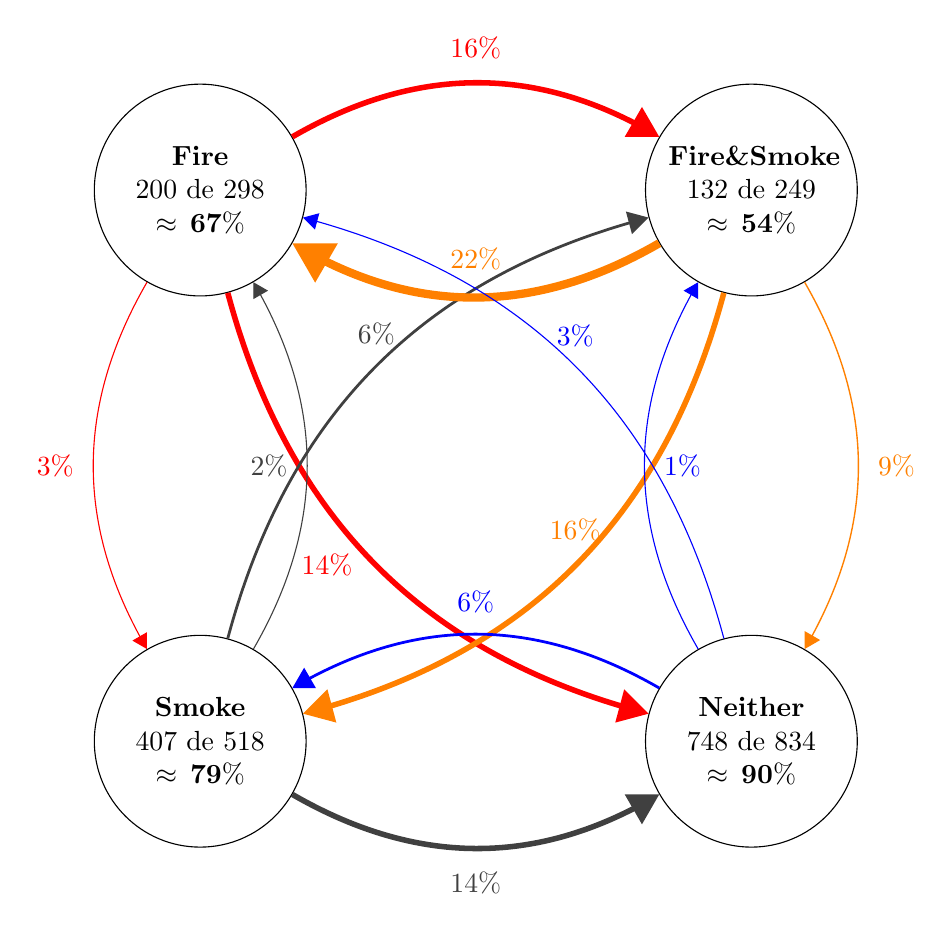 \begin{tikzpicture}[>=triangle 60]
\tikzset{
  class/.style={on grid, align=center, minimum height=4ex,text width=6em,
                     draw, circle}
  };

\def\r{7}

\node[class] (F)  at (0,0)    {\textbf{Fire}       \\ 200 de 298 $\approx \mathbf{67\%}$};
\node[class] (S)  at (0,-\r)  {\textbf{Smoke}      \\ 407 de 518 $\approx \mathbf{79\%}$};
\node[class] (FS) at (\r,0)   {\textbf{Fire\&Smoke}\\ 132 de 249 $\approx \mathbf{54\%}$};
\node[class] (N)  at (\r,-\r) {\textbf{Neither}    \\ 748 de 834 $\approx \mathbf{90\%}$};

\begin{scope}[draw=red, text=red]
\draw (F) edge[->, bend right] node[label=left:{$3\%$}]{}  (S);
\draw (F) edge[->, bend left, line width=2pt] node[label=above:{$16\%$}]{}  (FS);
\draw (F) edge[->, bend right, line width=2pt] node[label=left:{$14\%$}]{}  (N);
\end{scope}

\begin{scope}[draw=darkgray, text=darkgray]
\draw (S) edge[->, bend right] node[label=left:{$2\%$}]{}  (F);
\draw (S) edge[->, bend left, line width=1pt] node[label=above:{$6\%$}]{}  (FS);
\draw (S) edge[->, bend right, line width=2pt] node[label=below:{$14\%$}]{}  (N);
\end{scope}

\begin{scope}[draw=orange, text=orange]
\draw (FS) edge[->, bend left, line width=3pt] node[label=above:{$22\%$}]{}  (F);
\draw (FS) edge[->, bend left, line width=2pt] node[label=above:{$16\%$}]{}  (S);
\draw (FS) edge[->, bend left, line width=0.5pt] node[label=right:{$9\%$}]{}  (N);
\end{scope}

\begin{scope}[draw=blue, text=blue]
\draw (N) edge[->, bend right] node[label=above:{$3\%$}]{}  (F);
\draw (N) edge[->, bend right, line width=1pt] node[label=above:{$6\%$}]{}  (S);
\draw (N) edge[->, bend left] node[label=right:{$1\%$}]{}  (FS);
\end{scope}

\end{tikzpicture}